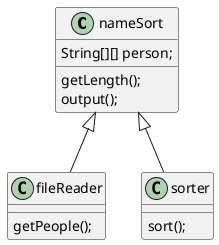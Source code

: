 /*
 *  UCF COP3330 Summer 2021 Assignment 3 Solution
 *  Copyright 2021 Matthew McKee
 */

@startuml
'https://plantuml.com/sequence-diagram

class nameSort {
    String[][] person;
    getLength();
    output();
}
class fileReader {
    getPeople();
}
class sorter {
    sort();
}
nameSort <|-- fileReader
nameSort <|-- sorter

@enduml